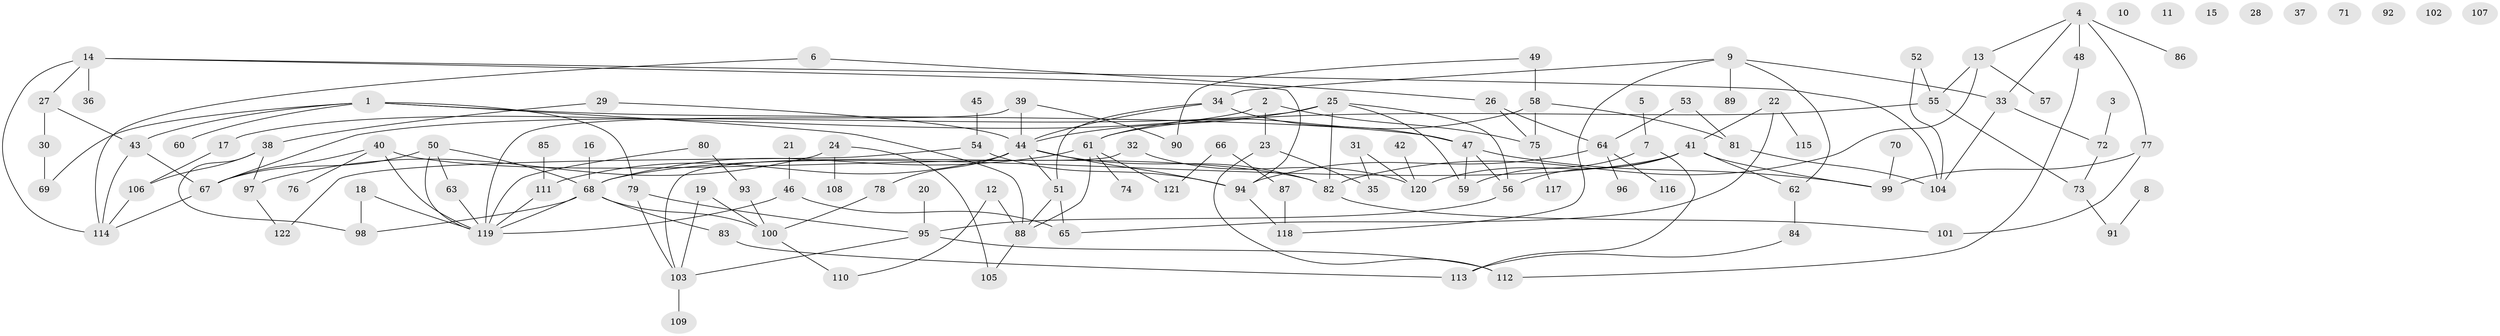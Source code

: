 // Generated by graph-tools (version 1.1) at 2025/39/03/09/25 04:39:19]
// undirected, 122 vertices, 166 edges
graph export_dot {
graph [start="1"]
  node [color=gray90,style=filled];
  1;
  2;
  3;
  4;
  5;
  6;
  7;
  8;
  9;
  10;
  11;
  12;
  13;
  14;
  15;
  16;
  17;
  18;
  19;
  20;
  21;
  22;
  23;
  24;
  25;
  26;
  27;
  28;
  29;
  30;
  31;
  32;
  33;
  34;
  35;
  36;
  37;
  38;
  39;
  40;
  41;
  42;
  43;
  44;
  45;
  46;
  47;
  48;
  49;
  50;
  51;
  52;
  53;
  54;
  55;
  56;
  57;
  58;
  59;
  60;
  61;
  62;
  63;
  64;
  65;
  66;
  67;
  68;
  69;
  70;
  71;
  72;
  73;
  74;
  75;
  76;
  77;
  78;
  79;
  80;
  81;
  82;
  83;
  84;
  85;
  86;
  87;
  88;
  89;
  90;
  91;
  92;
  93;
  94;
  95;
  96;
  97;
  98;
  99;
  100;
  101;
  102;
  103;
  104;
  105;
  106;
  107;
  108;
  109;
  110;
  111;
  112;
  113;
  114;
  115;
  116;
  117;
  118;
  119;
  120;
  121;
  122;
  1 -- 43;
  1 -- 47;
  1 -- 60;
  1 -- 69;
  1 -- 79;
  1 -- 88;
  2 -- 17;
  2 -- 23;
  2 -- 75;
  3 -- 72;
  4 -- 13;
  4 -- 33;
  4 -- 48;
  4 -- 77;
  4 -- 86;
  5 -- 7;
  6 -- 26;
  6 -- 114;
  7 -- 59;
  7 -- 113;
  8 -- 91;
  9 -- 33;
  9 -- 34;
  9 -- 62;
  9 -- 89;
  9 -- 118;
  12 -- 88;
  12 -- 110;
  13 -- 55;
  13 -- 57;
  13 -- 82;
  14 -- 27;
  14 -- 36;
  14 -- 94;
  14 -- 104;
  14 -- 114;
  16 -- 68;
  17 -- 106;
  18 -- 98;
  18 -- 119;
  19 -- 100;
  19 -- 103;
  20 -- 95;
  21 -- 46;
  22 -- 41;
  22 -- 65;
  22 -- 115;
  23 -- 35;
  23 -- 112;
  24 -- 97;
  24 -- 105;
  24 -- 108;
  25 -- 44;
  25 -- 56;
  25 -- 59;
  25 -- 67;
  25 -- 82;
  26 -- 64;
  26 -- 75;
  27 -- 30;
  27 -- 43;
  29 -- 38;
  29 -- 44;
  30 -- 69;
  31 -- 35;
  31 -- 120;
  32 -- 103;
  32 -- 120;
  33 -- 72;
  33 -- 104;
  34 -- 44;
  34 -- 47;
  34 -- 51;
  38 -- 97;
  38 -- 98;
  38 -- 106;
  39 -- 44;
  39 -- 90;
  39 -- 119;
  40 -- 67;
  40 -- 76;
  40 -- 82;
  40 -- 119;
  41 -- 56;
  41 -- 62;
  41 -- 68;
  41 -- 99;
  41 -- 120;
  42 -- 120;
  43 -- 67;
  43 -- 114;
  44 -- 51;
  44 -- 78;
  44 -- 82;
  44 -- 94;
  44 -- 111;
  45 -- 54;
  46 -- 65;
  46 -- 119;
  47 -- 56;
  47 -- 59;
  47 -- 99;
  48 -- 112;
  49 -- 58;
  49 -- 90;
  50 -- 63;
  50 -- 67;
  50 -- 68;
  50 -- 119;
  51 -- 65;
  51 -- 88;
  52 -- 55;
  52 -- 104;
  53 -- 64;
  53 -- 81;
  54 -- 94;
  54 -- 122;
  55 -- 61;
  55 -- 73;
  56 -- 95;
  58 -- 61;
  58 -- 75;
  58 -- 81;
  61 -- 68;
  61 -- 74;
  61 -- 88;
  61 -- 121;
  62 -- 84;
  63 -- 119;
  64 -- 94;
  64 -- 96;
  64 -- 116;
  66 -- 87;
  66 -- 121;
  67 -- 114;
  68 -- 83;
  68 -- 98;
  68 -- 100;
  68 -- 119;
  70 -- 99;
  72 -- 73;
  73 -- 91;
  75 -- 117;
  77 -- 99;
  77 -- 101;
  78 -- 100;
  79 -- 95;
  79 -- 103;
  80 -- 93;
  80 -- 119;
  81 -- 104;
  82 -- 101;
  83 -- 113;
  84 -- 113;
  85 -- 111;
  87 -- 118;
  88 -- 105;
  93 -- 100;
  94 -- 118;
  95 -- 103;
  95 -- 112;
  97 -- 122;
  100 -- 110;
  103 -- 109;
  106 -- 114;
  111 -- 119;
}
